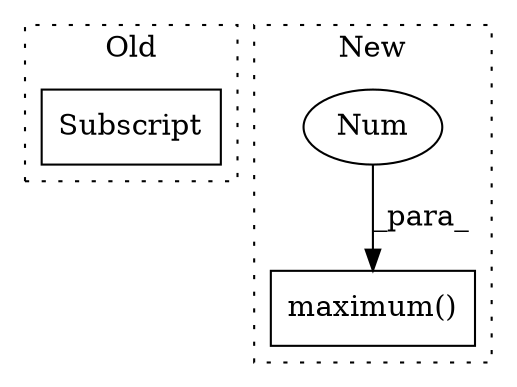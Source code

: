 digraph G {
subgraph cluster0 {
1 [label="Subscript" a="63" s="12646,0" l="88,0" shape="box"];
label = "Old";
style="dotted";
}
subgraph cluster1 {
2 [label="maximum()" a="75" s="14987,15011" l="11,1" shape="box"];
3 [label="Num" a="76" s="14998" l="1" shape="ellipse"];
label = "New";
style="dotted";
}
3 -> 2 [label="_para_"];
}